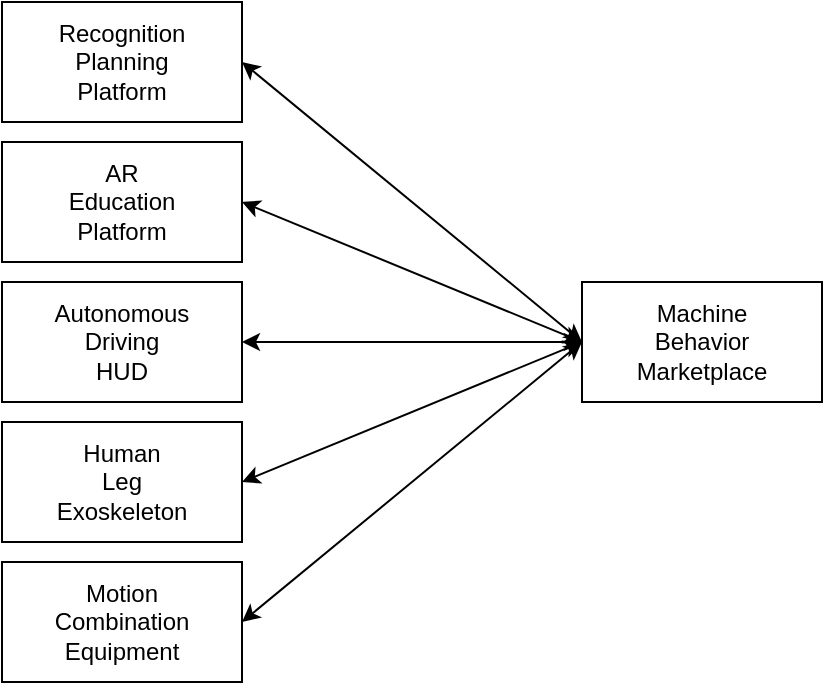 <mxfile version="10.4.9" type="github"><diagram id="aWZG-PCOkhyw3u6PLKiZ" name="Page-1"><mxGraphModel dx="711" dy="602" grid="1" gridSize="10" guides="1" tooltips="1" connect="1" arrows="1" fold="1" page="1" pageScale="1" pageWidth="850" pageHeight="1100" math="0" shadow="0"><root><mxCell id="0"/><mxCell id="1" parent="0"/><mxCell id="6W4O8SVaF4j9KN39gjZ7-1" value="Machine&lt;br&gt;Behavior&lt;br&gt;Marketplace&lt;br&gt;" style="rounded=0;whiteSpace=wrap;html=1;" vertex="1" parent="1"><mxGeometry x="390" y="220" width="120" height="60" as="geometry"/></mxCell><mxCell id="6W4O8SVaF4j9KN39gjZ7-2" value="Recognition&lt;br&gt;Planning&lt;br&gt;Platform&lt;br&gt;" style="rounded=0;whiteSpace=wrap;html=1;" vertex="1" parent="1"><mxGeometry x="100" y="80" width="120" height="60" as="geometry"/></mxCell><mxCell id="6W4O8SVaF4j9KN39gjZ7-3" value="" style="endArrow=classic;startArrow=classic;html=1;exitX=1;exitY=0.5;exitDx=0;exitDy=0;entryX=0;entryY=0.5;entryDx=0;entryDy=0;" edge="1" parent="1" source="6W4O8SVaF4j9KN39gjZ7-2" target="6W4O8SVaF4j9KN39gjZ7-1"><mxGeometry width="50" height="50" relative="1" as="geometry"><mxPoint x="250" y="140" as="sourcePoint"/><mxPoint x="300" y="90" as="targetPoint"/></mxGeometry></mxCell><mxCell id="6W4O8SVaF4j9KN39gjZ7-4" value="AR&lt;br&gt;Education&lt;br&gt;Platform&lt;br&gt;" style="rounded=0;whiteSpace=wrap;html=1;" vertex="1" parent="1"><mxGeometry x="100" y="150" width="120" height="60" as="geometry"/></mxCell><mxCell id="6W4O8SVaF4j9KN39gjZ7-5" value="Autonomous&lt;br&gt;Driving&lt;br&gt;HUD&lt;br&gt;" style="rounded=0;whiteSpace=wrap;html=1;" vertex="1" parent="1"><mxGeometry x="100" y="220" width="120" height="60" as="geometry"/></mxCell><mxCell id="6W4O8SVaF4j9KN39gjZ7-6" value="Human&lt;br&gt;Leg&lt;br&gt;Exoskeleton&lt;br&gt;" style="rounded=0;whiteSpace=wrap;html=1;" vertex="1" parent="1"><mxGeometry x="100" y="290" width="120" height="60" as="geometry"/></mxCell><mxCell id="6W4O8SVaF4j9KN39gjZ7-7" value="Motion&lt;br&gt;Combination&lt;br&gt;Equipment&lt;br&gt;" style="rounded=0;whiteSpace=wrap;html=1;" vertex="1" parent="1"><mxGeometry x="100" y="360" width="120" height="60" as="geometry"/></mxCell><mxCell id="6W4O8SVaF4j9KN39gjZ7-8" value="" style="endArrow=classic;startArrow=classic;html=1;exitX=1;exitY=0.5;exitDx=0;exitDy=0;entryX=0;entryY=0.5;entryDx=0;entryDy=0;" edge="1" parent="1" source="6W4O8SVaF4j9KN39gjZ7-4" target="6W4O8SVaF4j9KN39gjZ7-1"><mxGeometry width="50" height="50" relative="1" as="geometry"><mxPoint x="230" y="120" as="sourcePoint"/><mxPoint x="390" y="180" as="targetPoint"/></mxGeometry></mxCell><mxCell id="6W4O8SVaF4j9KN39gjZ7-9" value="" style="endArrow=classic;startArrow=classic;html=1;exitX=1;exitY=0.5;exitDx=0;exitDy=0;entryX=0;entryY=0.5;entryDx=0;entryDy=0;" edge="1" parent="1" source="6W4O8SVaF4j9KN39gjZ7-5" target="6W4O8SVaF4j9KN39gjZ7-1"><mxGeometry width="50" height="50" relative="1" as="geometry"><mxPoint x="230" y="200" as="sourcePoint"/><mxPoint x="390" y="180" as="targetPoint"/></mxGeometry></mxCell><mxCell id="6W4O8SVaF4j9KN39gjZ7-10" value="" style="endArrow=classic;startArrow=classic;html=1;exitX=1;exitY=0.5;exitDx=0;exitDy=0;entryX=0;entryY=0.5;entryDx=0;entryDy=0;" edge="1" parent="1" source="6W4O8SVaF4j9KN39gjZ7-6" target="6W4O8SVaF4j9KN39gjZ7-1"><mxGeometry width="50" height="50" relative="1" as="geometry"><mxPoint x="230" y="280" as="sourcePoint"/><mxPoint x="390" y="180" as="targetPoint"/></mxGeometry></mxCell><mxCell id="6W4O8SVaF4j9KN39gjZ7-11" value="" style="endArrow=classic;startArrow=classic;html=1;exitX=1;exitY=0.5;exitDx=0;exitDy=0;entryX=0;entryY=0.5;entryDx=0;entryDy=0;" edge="1" parent="1" source="6W4O8SVaF4j9KN39gjZ7-7" target="6W4O8SVaF4j9KN39gjZ7-1"><mxGeometry width="50" height="50" relative="1" as="geometry"><mxPoint x="230" y="370" as="sourcePoint"/><mxPoint x="390" y="180" as="targetPoint"/></mxGeometry></mxCell></root></mxGraphModel></diagram></mxfile>